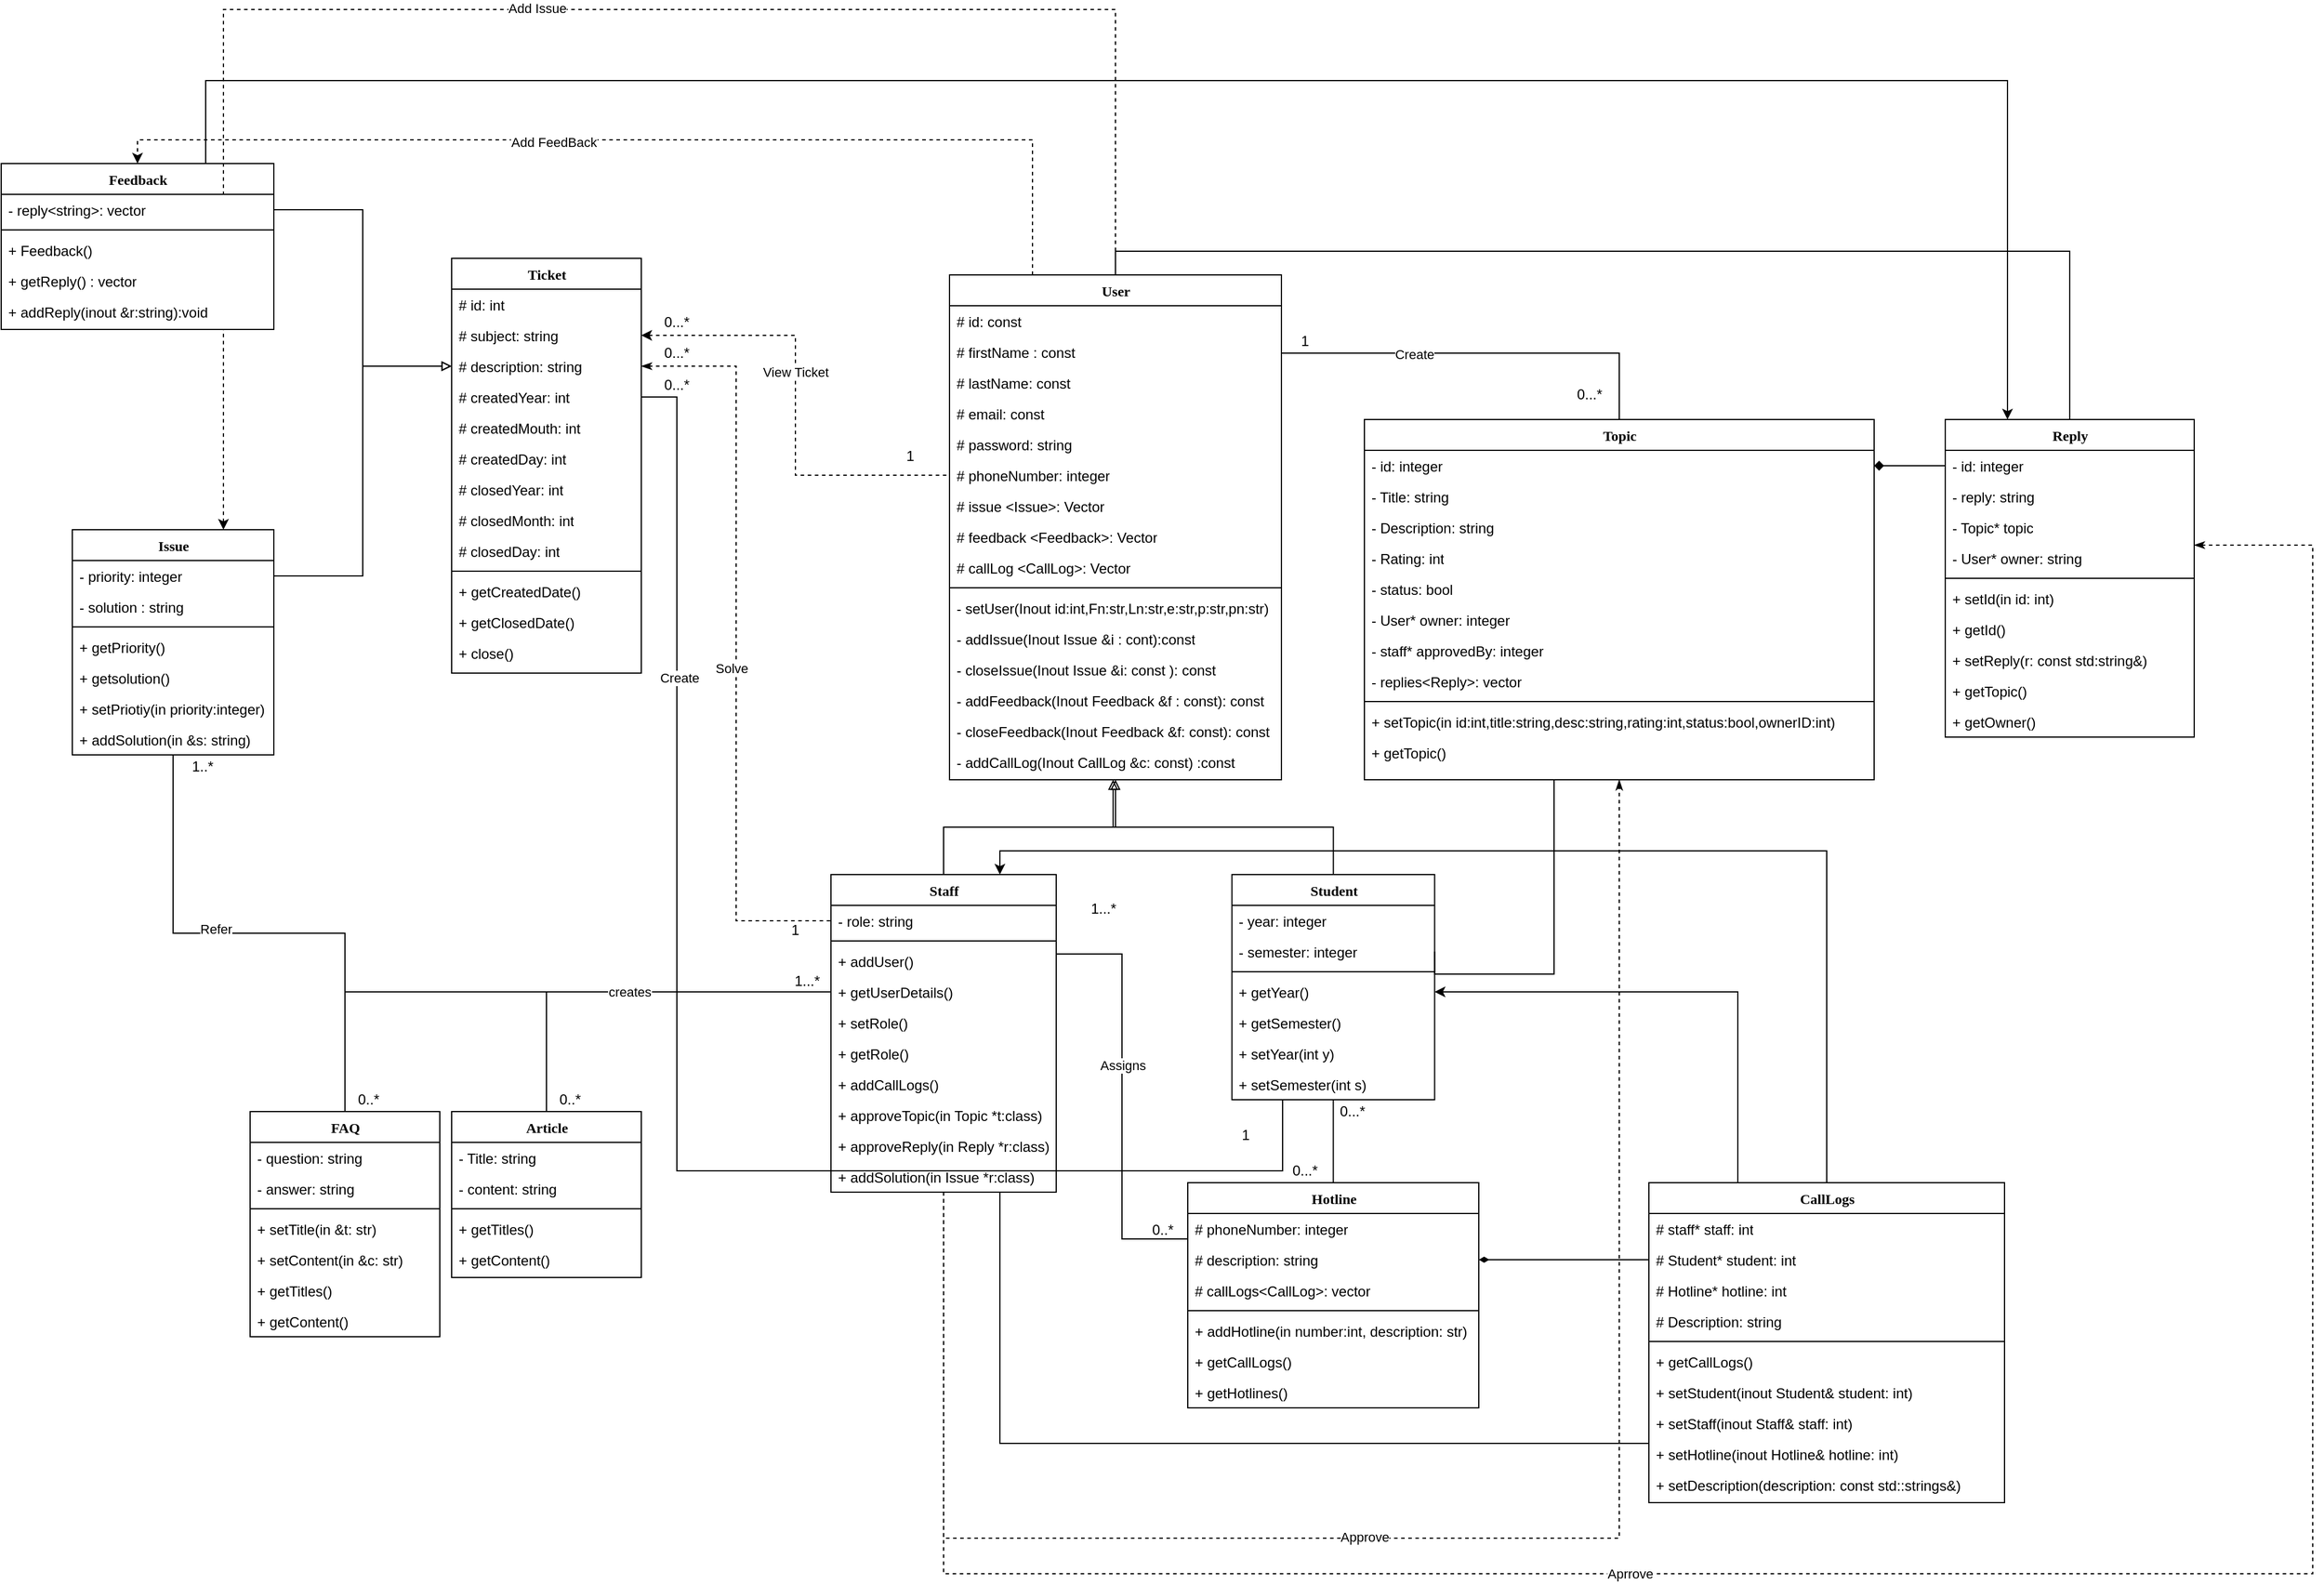 <mxfile version="13.9.9" type="device"><diagram name="Page-1" id="6133507b-19e7-1e82-6fc7-422aa6c4b21f"><mxGraphModel dx="-119" dy="3117" grid="1" gridSize="10" guides="1" tooltips="1" connect="1" arrows="1" fold="1" page="1" pageScale="1" pageWidth="1100" pageHeight="850" background="#ffffff" math="0" shadow="0"><root><mxCell id="0"/><mxCell id="1" parent="0"/><mxCell id="uD2Qz-DI841jRmQrWf2C-61" style="edgeStyle=orthogonalEdgeStyle;rounded=0;orthogonalLoop=1;jettySize=auto;html=1;entryX=0.5;entryY=1;entryDx=0;entryDy=0;endArrow=block;endFill=0;" parent="1" edge="1" source="uD2Qz-DI841jRmQrWf2C-1"><mxGeometry relative="1" as="geometry"><mxPoint x="2158" y="-1800" as="targetPoint"/><Array as="points"><mxPoint x="2344" y="-1760"/><mxPoint x="2158" y="-1760"/></Array><mxPoint x="2342.5" y="-1701" as="sourcePoint"/></mxGeometry></mxCell><mxCell id="uD2Qz-DI841jRmQrWf2C-149" style="rounded=0;orthogonalLoop=1;jettySize=auto;html=1;exitX=0.5;exitY=1;exitDx=0;exitDy=0;endArrow=none;endFill=0;entryX=0.5;entryY=0;entryDx=0;entryDy=0;" parent="1" source="uD2Qz-DI841jRmQrWf2C-1" target="uD2Qz-DI841jRmQrWf2C-117" edge="1"><mxGeometry relative="1" as="geometry"><mxPoint x="2360" y="-1490" as="targetPoint"/></mxGeometry></mxCell><mxCell id="uD2Qz-DI841jRmQrWf2C-1" value="Student" style="swimlane;html=1;fontStyle=1;align=center;verticalAlign=top;childLayout=stackLayout;horizontal=1;startSize=26;horizontalStack=0;resizeParent=1;resizeLast=0;collapsible=1;marginBottom=0;swimlaneFillColor=#ffffff;rounded=0;shadow=0;comic=0;labelBackgroundColor=none;strokeWidth=1;fillColor=none;fontFamily=Verdana;fontSize=12" parent="1" vertex="1"><mxGeometry x="2258.25" y="-1720" width="171" height="190" as="geometry"><mxRectangle x="1769" y="-1941" width="100" height="26" as="alternateBounds"/></mxGeometry></mxCell><mxCell id="uD2Qz-DI841jRmQrWf2C-2" value="- year: integer" style="text;html=1;strokeColor=none;fillColor=none;align=left;verticalAlign=top;spacingLeft=4;spacingRight=4;whiteSpace=wrap;overflow=hidden;rotatable=0;points=[[0,0.5],[1,0.5]];portConstraint=eastwest;" parent="uD2Qz-DI841jRmQrWf2C-1" vertex="1"><mxGeometry y="26" width="171" height="26" as="geometry"/></mxCell><mxCell id="uD2Qz-DI841jRmQrWf2C-3" value="- semester: integer" style="text;html=1;strokeColor=none;fillColor=none;align=left;verticalAlign=top;spacingLeft=4;spacingRight=4;whiteSpace=wrap;overflow=hidden;rotatable=0;points=[[0,0.5],[1,0.5]];portConstraint=eastwest;" parent="uD2Qz-DI841jRmQrWf2C-1" vertex="1"><mxGeometry y="52" width="171" height="26" as="geometry"/></mxCell><mxCell id="uD2Qz-DI841jRmQrWf2C-4" value="" style="line;html=1;strokeWidth=1;fillColor=none;align=left;verticalAlign=middle;spacingTop=-1;spacingLeft=3;spacingRight=3;rotatable=0;labelPosition=right;points=[];portConstraint=eastwest;" parent="uD2Qz-DI841jRmQrWf2C-1" vertex="1"><mxGeometry y="78" width="171" height="8" as="geometry"/></mxCell><mxCell id="uD2Qz-DI841jRmQrWf2C-70" value="+ getYear()" style="text;html=1;strokeColor=none;fillColor=none;align=left;verticalAlign=top;spacingLeft=4;spacingRight=4;whiteSpace=wrap;overflow=hidden;rotatable=0;points=[[0,0.5],[1,0.5]];portConstraint=eastwest;" parent="uD2Qz-DI841jRmQrWf2C-1" vertex="1"><mxGeometry y="86" width="171" height="26" as="geometry"/></mxCell><mxCell id="fwpFSu5k25o9d_HIzs70-4" value="+ getSemester()" style="text;html=1;strokeColor=none;fillColor=none;align=left;verticalAlign=top;spacingLeft=4;spacingRight=4;whiteSpace=wrap;overflow=hidden;rotatable=0;points=[[0,0.5],[1,0.5]];portConstraint=eastwest;" vertex="1" parent="uD2Qz-DI841jRmQrWf2C-1"><mxGeometry y="112" width="171" height="26" as="geometry"/></mxCell><mxCell id="fwpFSu5k25o9d_HIzs70-3" value="+ setYear(int y)" style="text;html=1;strokeColor=none;fillColor=none;align=left;verticalAlign=top;spacingLeft=4;spacingRight=4;whiteSpace=wrap;overflow=hidden;rotatable=0;points=[[0,0.5],[1,0.5]];portConstraint=eastwest;" vertex="1" parent="uD2Qz-DI841jRmQrWf2C-1"><mxGeometry y="138" width="171" height="26" as="geometry"/></mxCell><mxCell id="uD2Qz-DI841jRmQrWf2C-5" value="+ setSemester(int s)" style="text;html=1;strokeColor=none;fillColor=none;align=left;verticalAlign=top;spacingLeft=4;spacingRight=4;whiteSpace=wrap;overflow=hidden;rotatable=0;points=[[0,0.5],[1,0.5]];portConstraint=eastwest;" parent="uD2Qz-DI841jRmQrWf2C-1" vertex="1"><mxGeometry y="164" width="171" height="26" as="geometry"/></mxCell><mxCell id="uD2Qz-DI841jRmQrWf2C-62" style="edgeStyle=orthogonalEdgeStyle;rounded=0;orthogonalLoop=1;jettySize=auto;html=1;exitX=0.5;exitY=0;exitDx=0;exitDy=0;entryX=0.5;entryY=1;entryDx=0;entryDy=0;endArrow=block;endFill=0;" parent="1" source="uD2Qz-DI841jRmQrWf2C-53" target="uD2Qz-DI841jRmQrWf2C-73" edge="1"><mxGeometry relative="1" as="geometry"><mxPoint x="2159" y="-1786" as="targetPoint"/><Array as="points"><mxPoint x="2015" y="-1760"/><mxPoint x="2160" y="-1760"/></Array></mxGeometry></mxCell><mxCell id="uD2Qz-DI841jRmQrWf2C-154" style="edgeStyle=orthogonalEdgeStyle;rounded=0;orthogonalLoop=1;jettySize=auto;html=1;exitX=1;exitY=0.25;exitDx=0;exitDy=0;entryX=0;entryY=0.25;entryDx=0;entryDy=0;endArrow=none;endFill=0;" parent="1" source="uD2Qz-DI841jRmQrWf2C-53" target="uD2Qz-DI841jRmQrWf2C-117" edge="1"><mxGeometry relative="1" as="geometry"/></mxCell><mxCell id="uD2Qz-DI841jRmQrWf2C-157" value="Assigns" style="edgeLabel;html=1;align=center;verticalAlign=middle;resizable=0;points=[];" parent="uD2Qz-DI841jRmQrWf2C-154" vertex="1" connectable="0"><mxGeometry x="-0.148" relative="1" as="geometry"><mxPoint as="offset"/></mxGeometry></mxCell><mxCell id="LTG6t53aJ85nXShR4HOv-27" style="edgeStyle=orthogonalEdgeStyle;rounded=0;orthogonalLoop=1;jettySize=auto;html=1;exitX=0.75;exitY=1;exitDx=0;exitDy=0;entryX=0;entryY=0.5;entryDx=0;entryDy=0;endArrow=none;endFill=0;" parent="1" source="uD2Qz-DI841jRmQrWf2C-53" target="uD2Qz-DI841jRmQrWf2C-168" edge="1"><mxGeometry relative="1" as="geometry"><Array as="points"><mxPoint x="2063" y="-1240"/><mxPoint x="2610" y="-1240"/></Array></mxGeometry></mxCell><mxCell id="hPfFJoXS72aLHpicnr_9-17" style="edgeStyle=orthogonalEdgeStyle;rounded=0;orthogonalLoop=1;jettySize=auto;html=1;exitX=1;exitY=0;exitDx=0;exitDy=0;startArrow=none;startFill=0;endArrow=classic;endFill=1;" parent="1" source="uD2Qz-DI841jRmQrWf2C-53" edge="1"><mxGeometry relative="1" as="geometry"><mxPoint x="2110" y="-1720" as="targetPoint"/></mxGeometry></mxCell><mxCell id="jJWsI16hQN7wxo_IH3_u-4" style="edgeStyle=orthogonalEdgeStyle;rounded=0;orthogonalLoop=1;jettySize=auto;html=1;entryX=0.5;entryY=1;entryDx=0;entryDy=0;dashed=1;startArrow=none;startFill=0;endArrow=classicThin;endFill=1;" parent="1" source="uD2Qz-DI841jRmQrWf2C-53" target="uD2Qz-DI841jRmQrWf2C-133" edge="1"><mxGeometry relative="1" as="geometry"><Array as="points"><mxPoint x="2015" y="-1160"/><mxPoint x="2585" y="-1160"/></Array></mxGeometry></mxCell><mxCell id="jJWsI16hQN7wxo_IH3_u-5" value="Approve" style="edgeLabel;html=1;align=center;verticalAlign=middle;resizable=0;points=[];" parent="jJWsI16hQN7wxo_IH3_u-4" vertex="1" connectable="0"><mxGeometry x="-0.139" y="1" relative="1" as="geometry"><mxPoint as="offset"/></mxGeometry></mxCell><mxCell id="uD2Qz-DI841jRmQrWf2C-53" value="Staff" style="swimlane;html=1;fontStyle=1;align=center;verticalAlign=top;childLayout=stackLayout;horizontal=1;startSize=26;horizontalStack=0;resizeParent=1;resizeLast=0;collapsible=1;marginBottom=0;swimlaneFillColor=#ffffff;rounded=0;shadow=0;comic=0;labelBackgroundColor=none;strokeWidth=1;fillColor=none;fontFamily=Verdana;fontSize=12" parent="1" vertex="1"><mxGeometry x="1920" y="-1720" width="190" height="268" as="geometry"><mxRectangle x="1430" y="-1941" width="100" height="26" as="alternateBounds"/></mxGeometry></mxCell><mxCell id="uD2Qz-DI841jRmQrWf2C-54" value="- role: string" style="text;html=1;strokeColor=none;fillColor=none;align=left;verticalAlign=top;spacingLeft=4;spacingRight=4;whiteSpace=wrap;overflow=hidden;rotatable=0;points=[[0,0.5],[1,0.5]];portConstraint=eastwest;" parent="uD2Qz-DI841jRmQrWf2C-53" vertex="1"><mxGeometry y="26" width="190" height="26" as="geometry"/></mxCell><mxCell id="uD2Qz-DI841jRmQrWf2C-56" value="" style="line;html=1;strokeWidth=1;fillColor=none;align=left;verticalAlign=middle;spacingTop=-1;spacingLeft=3;spacingRight=3;rotatable=0;labelPosition=right;points=[];portConstraint=eastwest;" parent="uD2Qz-DI841jRmQrWf2C-53" vertex="1"><mxGeometry y="52" width="190" height="8" as="geometry"/></mxCell><mxCell id="fwpFSu5k25o9d_HIzs70-21" value="+ addUser()" style="text;html=1;strokeColor=none;fillColor=none;align=left;verticalAlign=top;spacingLeft=4;spacingRight=4;whiteSpace=wrap;overflow=hidden;rotatable=0;points=[[0,0.5],[1,0.5]];portConstraint=eastwest;" vertex="1" parent="uD2Qz-DI841jRmQrWf2C-53"><mxGeometry y="60" width="190" height="26" as="geometry"/></mxCell><mxCell id="X2WeLWAJaxURfAypOdhX-16" value="+ getUserDetails()" style="text;html=1;strokeColor=none;fillColor=none;align=left;verticalAlign=top;spacingLeft=4;spacingRight=4;whiteSpace=wrap;overflow=hidden;rotatable=0;points=[[0,0.5],[1,0.5]];portConstraint=eastwest;" parent="uD2Qz-DI841jRmQrWf2C-53" vertex="1"><mxGeometry y="86" width="190" height="26" as="geometry"/></mxCell><mxCell id="fwpFSu5k25o9d_HIzs70-22" value="+ setRole()" style="text;html=1;strokeColor=none;fillColor=none;align=left;verticalAlign=top;spacingLeft=4;spacingRight=4;whiteSpace=wrap;overflow=hidden;rotatable=0;points=[[0,0.5],[1,0.5]];portConstraint=eastwest;" vertex="1" parent="uD2Qz-DI841jRmQrWf2C-53"><mxGeometry y="112" width="190" height="26" as="geometry"/></mxCell><mxCell id="X2WeLWAJaxURfAypOdhX-17" value="+ getRole()" style="text;html=1;strokeColor=none;fillColor=none;align=left;verticalAlign=top;spacingLeft=4;spacingRight=4;whiteSpace=wrap;overflow=hidden;rotatable=0;points=[[0,0.5],[1,0.5]];portConstraint=eastwest;" parent="uD2Qz-DI841jRmQrWf2C-53" vertex="1"><mxGeometry y="138" width="190" height="26" as="geometry"/></mxCell><mxCell id="uD2Qz-DI841jRmQrWf2C-57" value="+ addCallLogs()" style="text;html=1;strokeColor=none;fillColor=none;align=left;verticalAlign=top;spacingLeft=4;spacingRight=4;whiteSpace=wrap;overflow=hidden;rotatable=0;points=[[0,0.5],[1,0.5]];portConstraint=eastwest;" parent="uD2Qz-DI841jRmQrWf2C-53" vertex="1"><mxGeometry y="164" width="190" height="26" as="geometry"/></mxCell><mxCell id="uD2Qz-DI841jRmQrWf2C-167" value="+ approveTopic(in Topic *t:class)" style="text;html=1;strokeColor=none;fillColor=none;align=left;verticalAlign=top;spacingLeft=4;spacingRight=4;whiteSpace=wrap;overflow=hidden;rotatable=0;points=[[0,0.5],[1,0.5]];portConstraint=eastwest;" parent="uD2Qz-DI841jRmQrWf2C-53" vertex="1"><mxGeometry y="190" width="190" height="26" as="geometry"/></mxCell><mxCell id="uD2Qz-DI841jRmQrWf2C-196" value="+ approveReply(in Reply *r:class)" style="text;html=1;strokeColor=none;fillColor=none;align=left;verticalAlign=top;spacingLeft=4;spacingRight=4;whiteSpace=wrap;overflow=hidden;rotatable=0;points=[[0,0.5],[1,0.5]];portConstraint=eastwest;" parent="uD2Qz-DI841jRmQrWf2C-53" vertex="1"><mxGeometry y="216" width="190" height="26" as="geometry"/></mxCell><mxCell id="LTG6t53aJ85nXShR4HOv-24" value="+ addSolution(in Issue *r:class)" style="text;html=1;strokeColor=none;fillColor=none;align=left;verticalAlign=top;spacingLeft=4;spacingRight=4;whiteSpace=wrap;overflow=hidden;rotatable=0;points=[[0,0.5],[1,0.5]];portConstraint=eastwest;" parent="uD2Qz-DI841jRmQrWf2C-53" vertex="1"><mxGeometry y="242" width="190" height="26" as="geometry"/></mxCell><mxCell id="hPfFJoXS72aLHpicnr_9-10" style="edgeStyle=orthogonalEdgeStyle;rounded=0;orthogonalLoop=1;jettySize=auto;html=1;exitX=0.25;exitY=0;exitDx=0;exitDy=0;entryX=0.5;entryY=0;entryDx=0;entryDy=0;dashed=1;startArrow=none;startFill=0;endArrow=classic;endFill=1;" parent="1" source="uD2Qz-DI841jRmQrWf2C-73" target="uD2Qz-DI841jRmQrWf2C-145" edge="1"><mxGeometry relative="1" as="geometry"/></mxCell><mxCell id="hPfFJoXS72aLHpicnr_9-11" value="Add FeedBack" style="edgeLabel;html=1;align=center;verticalAlign=middle;resizable=0;points=[];" parent="hPfFJoXS72aLHpicnr_9-10" vertex="1" connectable="0"><mxGeometry x="0.165" y="2" relative="1" as="geometry"><mxPoint as="offset"/></mxGeometry></mxCell><mxCell id="uD2Qz-DI841jRmQrWf2C-73" value="User" style="swimlane;html=1;fontStyle=1;align=center;verticalAlign=top;childLayout=stackLayout;horizontal=1;startSize=26;horizontalStack=0;resizeParent=1;resizeLast=0;collapsible=1;marginBottom=0;swimlaneFillColor=#ffffff;rounded=0;shadow=0;comic=0;labelBackgroundColor=none;strokeWidth=1;fillColor=none;fontFamily=Verdana;fontSize=12" parent="1" vertex="1"><mxGeometry x="2020" y="-2226" width="280" height="426" as="geometry"><mxRectangle x="1581" y="-2465" width="100" height="26" as="alternateBounds"/></mxGeometry></mxCell><mxCell id="uD2Qz-DI841jRmQrWf2C-74" value="# id: const" style="text;html=1;strokeColor=none;fillColor=none;align=left;verticalAlign=top;spacingLeft=4;spacingRight=4;whiteSpace=wrap;overflow=hidden;rotatable=0;points=[[0,0.5],[1,0.5]];portConstraint=eastwest;" parent="uD2Qz-DI841jRmQrWf2C-73" vertex="1"><mxGeometry y="26" width="280" height="26" as="geometry"/></mxCell><mxCell id="uD2Qz-DI841jRmQrWf2C-75" value="#&amp;nbsp;firstName : const" style="text;html=1;strokeColor=none;fillColor=none;align=left;verticalAlign=top;spacingLeft=4;spacingRight=4;whiteSpace=wrap;overflow=hidden;rotatable=0;points=[[0,0.5],[1,0.5]];portConstraint=eastwest;" parent="uD2Qz-DI841jRmQrWf2C-73" vertex="1"><mxGeometry y="52" width="280" height="26" as="geometry"/></mxCell><mxCell id="uD2Qz-DI841jRmQrWf2C-78" value="#&amp;nbsp;lastName: const" style="text;html=1;strokeColor=none;fillColor=none;align=left;verticalAlign=top;spacingLeft=4;spacingRight=4;whiteSpace=wrap;overflow=hidden;rotatable=0;points=[[0,0.5],[1,0.5]];portConstraint=eastwest;" parent="uD2Qz-DI841jRmQrWf2C-73" vertex="1"><mxGeometry y="78" width="280" height="26" as="geometry"/></mxCell><mxCell id="uD2Qz-DI841jRmQrWf2C-79" value="#&amp;nbsp;email: const" style="text;html=1;strokeColor=none;fillColor=none;align=left;verticalAlign=top;spacingLeft=4;spacingRight=4;whiteSpace=wrap;overflow=hidden;rotatable=0;points=[[0,0.5],[1,0.5]];portConstraint=eastwest;" parent="uD2Qz-DI841jRmQrWf2C-73" vertex="1"><mxGeometry y="104" width="280" height="26" as="geometry"/></mxCell><mxCell id="uD2Qz-DI841jRmQrWf2C-80" value="#&amp;nbsp;password: string" style="text;html=1;strokeColor=none;fillColor=none;align=left;verticalAlign=top;spacingLeft=4;spacingRight=4;whiteSpace=wrap;overflow=hidden;rotatable=0;points=[[0,0.5],[1,0.5]];portConstraint=eastwest;" parent="uD2Qz-DI841jRmQrWf2C-73" vertex="1"><mxGeometry y="130" width="280" height="26" as="geometry"/></mxCell><mxCell id="uD2Qz-DI841jRmQrWf2C-81" value="#&amp;nbsp;phoneNumber: integer" style="text;html=1;strokeColor=none;fillColor=none;align=left;verticalAlign=top;spacingLeft=4;spacingRight=4;whiteSpace=wrap;overflow=hidden;rotatable=0;points=[[0,0.5],[1,0.5]];portConstraint=eastwest;" parent="uD2Qz-DI841jRmQrWf2C-73" vertex="1"><mxGeometry y="156" width="280" height="26" as="geometry"/></mxCell><mxCell id="uD2Qz-DI841jRmQrWf2C-82" value="#&amp;nbsp;issue &amp;lt;Issue&amp;gt;: Vector" style="text;html=1;strokeColor=none;fillColor=none;align=left;verticalAlign=top;spacingLeft=4;spacingRight=4;whiteSpace=wrap;overflow=hidden;rotatable=0;points=[[0,0.5],[1,0.5]];portConstraint=eastwest;" parent="uD2Qz-DI841jRmQrWf2C-73" vertex="1"><mxGeometry y="182" width="280" height="26" as="geometry"/></mxCell><mxCell id="uD2Qz-DI841jRmQrWf2C-83" value="#&amp;nbsp;feedback &amp;lt;Feedback&amp;gt;: Vector" style="text;html=1;strokeColor=none;fillColor=none;align=left;verticalAlign=top;spacingLeft=4;spacingRight=4;whiteSpace=wrap;overflow=hidden;rotatable=0;points=[[0,0.5],[1,0.5]];portConstraint=eastwest;" parent="uD2Qz-DI841jRmQrWf2C-73" vertex="1"><mxGeometry y="208" width="280" height="26" as="geometry"/></mxCell><mxCell id="uD2Qz-DI841jRmQrWf2C-84" value="#&amp;nbsp;callLog &amp;lt;CallLog&amp;gt;: Vector" style="text;html=1;strokeColor=none;fillColor=none;align=left;verticalAlign=top;spacingLeft=4;spacingRight=4;whiteSpace=wrap;overflow=hidden;rotatable=0;points=[[0,0.5],[1,0.5]];portConstraint=eastwest;" parent="uD2Qz-DI841jRmQrWf2C-73" vertex="1"><mxGeometry y="234" width="280" height="26" as="geometry"/></mxCell><mxCell id="uD2Qz-DI841jRmQrWf2C-76" value="" style="line;html=1;strokeWidth=1;fillColor=none;align=left;verticalAlign=middle;spacingTop=-1;spacingLeft=3;spacingRight=3;rotatable=0;labelPosition=right;points=[];portConstraint=eastwest;" parent="uD2Qz-DI841jRmQrWf2C-73" vertex="1"><mxGeometry y="260" width="280" height="8" as="geometry"/></mxCell><mxCell id="X2WeLWAJaxURfAypOdhX-36" value="- setUser(Inout id:int,Fn:str,Ln:str,e:str,p:str,pn:str)&amp;nbsp;" style="text;html=1;strokeColor=none;fillColor=none;align=left;verticalAlign=top;spacingLeft=4;spacingRight=4;whiteSpace=wrap;overflow=hidden;rotatable=0;points=[[0,0.5],[1,0.5]];portConstraint=eastwest;" parent="uD2Qz-DI841jRmQrWf2C-73" vertex="1"><mxGeometry y="268" width="280" height="26" as="geometry"/></mxCell><mxCell id="X2WeLWAJaxURfAypOdhX-15" value="- addIssue(Inout Issue &amp;amp;i : cont):const" style="text;html=1;strokeColor=none;fillColor=none;align=left;verticalAlign=top;spacingLeft=4;spacingRight=4;whiteSpace=wrap;overflow=hidden;rotatable=0;points=[[0,0.5],[1,0.5]];portConstraint=eastwest;" parent="uD2Qz-DI841jRmQrWf2C-73" vertex="1"><mxGeometry y="294" width="280" height="26" as="geometry"/></mxCell><mxCell id="uD2Qz-DI841jRmQrWf2C-86" value="- closeIssue(Inout Issue &amp;amp;i: const ): const&amp;nbsp;" style="text;html=1;strokeColor=none;fillColor=none;align=left;verticalAlign=top;spacingLeft=4;spacingRight=4;whiteSpace=wrap;overflow=hidden;rotatable=0;points=[[0,0.5],[1,0.5]];portConstraint=eastwest;" parent="uD2Qz-DI841jRmQrWf2C-73" vertex="1"><mxGeometry y="320" width="280" height="26" as="geometry"/></mxCell><mxCell id="uD2Qz-DI841jRmQrWf2C-77" value="- addFeedback(Inout Feedback &amp;amp;f : const): const&amp;nbsp;&amp;nbsp;" style="text;html=1;strokeColor=none;fillColor=none;align=left;verticalAlign=top;spacingLeft=4;spacingRight=4;whiteSpace=wrap;overflow=hidden;rotatable=0;points=[[0,0.5],[1,0.5]];portConstraint=eastwest;" parent="uD2Qz-DI841jRmQrWf2C-73" vertex="1"><mxGeometry y="346" width="280" height="26" as="geometry"/></mxCell><mxCell id="uD2Qz-DI841jRmQrWf2C-87" value="- closeFeedback(Inout Feedback &amp;amp;f: const): const&amp;nbsp;" style="text;html=1;strokeColor=none;fillColor=none;align=left;verticalAlign=top;spacingLeft=4;spacingRight=4;whiteSpace=wrap;overflow=hidden;rotatable=0;points=[[0,0.5],[1,0.5]];portConstraint=eastwest;" parent="uD2Qz-DI841jRmQrWf2C-73" vertex="1"><mxGeometry y="372" width="280" height="26" as="geometry"/></mxCell><mxCell id="uD2Qz-DI841jRmQrWf2C-164" value="- addCallLog(Inout CallLog &amp;amp;c: const) :const" style="text;html=1;strokeColor=none;fillColor=none;align=left;verticalAlign=top;spacingLeft=4;spacingRight=4;whiteSpace=wrap;overflow=hidden;rotatable=0;points=[[0,0.5],[1,0.5]];portConstraint=eastwest;" parent="uD2Qz-DI841jRmQrWf2C-73" vertex="1"><mxGeometry y="398" width="280" height="26" as="geometry"/></mxCell><mxCell id="uD2Qz-DI841jRmQrWf2C-98" value="" style="group;container=1;" parent="1" vertex="1" connectable="0"><mxGeometry x="1613" y="-2083" width="394" height="314" as="geometry"><mxRectangle x="1123" y="-2323" width="50" height="40" as="alternateBounds"/></mxGeometry></mxCell><mxCell id="uD2Qz-DI841jRmQrWf2C-96" value="1" style="text;html=1;strokeColor=none;fillColor=none;align=center;verticalAlign=middle;whiteSpace=wrap;rounded=0;" parent="uD2Qz-DI841jRmQrWf2C-98" vertex="1"><mxGeometry x="354" width="40" height="20" as="geometry"/></mxCell><mxCell id="uD2Qz-DI841jRmQrWf2C-108" style="edgeStyle=orthogonalEdgeStyle;rounded=0;orthogonalLoop=1;jettySize=auto;html=1;exitX=1;exitY=0.5;exitDx=0;exitDy=0;entryX=0;entryY=0.5;entryDx=0;entryDy=0;endArrow=none;endFill=0;startArrow=classicThin;startFill=1;dashed=1;" parent="1" source="uD2Qz-DI841jRmQrWf2C-99" target="uD2Qz-DI841jRmQrWf2C-54" edge="1"><mxGeometry relative="1" as="geometry"/></mxCell><mxCell id="X2WeLWAJaxURfAypOdhX-28" value="Solve" style="edgeLabel;html=1;align=center;verticalAlign=middle;resizable=0;points=[];" parent="uD2Qz-DI841jRmQrWf2C-108" vertex="1" connectable="0"><mxGeometry x="0.065" y="-4" relative="1" as="geometry"><mxPoint as="offset"/></mxGeometry></mxCell><mxCell id="uD2Qz-DI841jRmQrWf2C-109" style="edgeStyle=orthogonalEdgeStyle;rounded=0;orthogonalLoop=1;jettySize=auto;html=1;exitX=1;exitY=0.5;exitDx=0;exitDy=0;endArrow=none;endFill=0;entryX=0.25;entryY=1;entryDx=0;entryDy=0;" parent="1" source="uD2Qz-DI841jRmQrWf2C-100" target="uD2Qz-DI841jRmQrWf2C-1" edge="1"><mxGeometry relative="1" as="geometry"><Array as="points"><mxPoint x="1790" y="-2123"/><mxPoint x="1790" y="-1470"/><mxPoint x="2301" y="-1470"/></Array><mxPoint x="2280" y="-1510" as="targetPoint"/></mxGeometry></mxCell><mxCell id="X2WeLWAJaxURfAypOdhX-32" value="Create" style="edgeLabel;html=1;align=center;verticalAlign=middle;resizable=0;points=[];" parent="uD2Qz-DI841jRmQrWf2C-109" vertex="1" connectable="0"><mxGeometry x="-0.575" y="2" relative="1" as="geometry"><mxPoint as="offset"/></mxGeometry></mxCell><mxCell id="uD2Qz-DI841jRmQrWf2C-110" value="0...*" style="text;html=1;strokeColor=none;fillColor=none;align=center;verticalAlign=middle;whiteSpace=wrap;rounded=0;" parent="1" vertex="1"><mxGeometry x="1770" y="-2170" width="40" height="20" as="geometry"/></mxCell><mxCell id="uD2Qz-DI841jRmQrWf2C-111" value="1" style="text;html=1;strokeColor=none;fillColor=none;align=center;verticalAlign=middle;whiteSpace=wrap;rounded=0;" parent="1" vertex="1"><mxGeometry x="1870" y="-1683" width="40" height="20" as="geometry"/></mxCell><mxCell id="uD2Qz-DI841jRmQrWf2C-113" value="1" style="text;html=1;strokeColor=none;fillColor=none;align=center;verticalAlign=middle;whiteSpace=wrap;rounded=0;" parent="1" vertex="1"><mxGeometry x="2250" y="-1510" width="40" height="20" as="geometry"/></mxCell><mxCell id="uD2Qz-DI841jRmQrWf2C-117" value="Hotline" style="swimlane;html=1;fontStyle=1;align=center;verticalAlign=top;childLayout=stackLayout;horizontal=1;startSize=26;horizontalStack=0;resizeParent=1;resizeLast=0;collapsible=1;marginBottom=0;swimlaneFillColor=#ffffff;rounded=0;shadow=0;comic=0;labelBackgroundColor=none;strokeWidth=1;fillColor=none;fontFamily=Verdana;fontSize=12" parent="1" vertex="1"><mxGeometry x="2221" y="-1460" width="245.5" height="190" as="geometry"><mxRectangle x="1430" y="-1941" width="100" height="26" as="alternateBounds"/></mxGeometry></mxCell><mxCell id="uD2Qz-DI841jRmQrWf2C-118" value="# phoneNumber: integer" style="text;html=1;strokeColor=none;fillColor=none;align=left;verticalAlign=top;spacingLeft=4;spacingRight=4;whiteSpace=wrap;overflow=hidden;rotatable=0;points=[[0,0.5],[1,0.5]];portConstraint=eastwest;" parent="uD2Qz-DI841jRmQrWf2C-117" vertex="1"><mxGeometry y="26" width="245.5" height="26" as="geometry"/></mxCell><mxCell id="uD2Qz-DI841jRmQrWf2C-161" value="# description: string" style="text;html=1;strokeColor=none;fillColor=none;align=left;verticalAlign=top;spacingLeft=4;spacingRight=4;whiteSpace=wrap;overflow=hidden;rotatable=0;points=[[0,0.5],[1,0.5]];portConstraint=eastwest;" parent="uD2Qz-DI841jRmQrWf2C-117" vertex="1"><mxGeometry y="52" width="245.5" height="26" as="geometry"/></mxCell><mxCell id="X2WeLWAJaxURfAypOdhX-1" value="# callLogs&amp;lt;CallLog&amp;gt;: vector" style="text;html=1;strokeColor=none;fillColor=none;align=left;verticalAlign=top;spacingLeft=4;spacingRight=4;whiteSpace=wrap;overflow=hidden;rotatable=0;points=[[0,0.5],[1,0.5]];portConstraint=eastwest;" parent="uD2Qz-DI841jRmQrWf2C-117" vertex="1"><mxGeometry y="78" width="245.5" height="26" as="geometry"/></mxCell><mxCell id="uD2Qz-DI841jRmQrWf2C-119" value="" style="line;html=1;strokeWidth=1;fillColor=none;align=left;verticalAlign=middle;spacingTop=-1;spacingLeft=3;spacingRight=3;rotatable=0;labelPosition=right;points=[];portConstraint=eastwest;" parent="uD2Qz-DI841jRmQrWf2C-117" vertex="1"><mxGeometry y="104" width="245.5" height="8" as="geometry"/></mxCell><mxCell id="uD2Qz-DI841jRmQrWf2C-120" value="+ addHotline(in number:int, description: str)" style="text;html=1;strokeColor=none;fillColor=none;align=left;verticalAlign=top;spacingLeft=4;spacingRight=4;whiteSpace=wrap;overflow=hidden;rotatable=0;points=[[0,0.5],[1,0.5]];portConstraint=eastwest;" parent="uD2Qz-DI841jRmQrWf2C-117" vertex="1"><mxGeometry y="112" width="245.5" height="26" as="geometry"/></mxCell><mxCell id="uD2Qz-DI841jRmQrWf2C-163" value="+ getCallLogs()" style="text;html=1;strokeColor=none;fillColor=none;align=left;verticalAlign=top;spacingLeft=4;spacingRight=4;whiteSpace=wrap;overflow=hidden;rotatable=0;points=[[0,0.5],[1,0.5]];portConstraint=eastwest;" parent="uD2Qz-DI841jRmQrWf2C-117" vertex="1"><mxGeometry y="138" width="245.5" height="26" as="geometry"/></mxCell><mxCell id="X2WeLWAJaxURfAypOdhX-3" value="+ getHotlines()" style="text;html=1;strokeColor=none;fillColor=none;align=left;verticalAlign=top;spacingLeft=4;spacingRight=4;whiteSpace=wrap;overflow=hidden;rotatable=0;points=[[0,0.5],[1,0.5]];portConstraint=eastwest;" parent="uD2Qz-DI841jRmQrWf2C-117" vertex="1"><mxGeometry y="164" width="245.5" height="26" as="geometry"/></mxCell><mxCell id="hPfFJoXS72aLHpicnr_9-8" style="edgeStyle=orthogonalEdgeStyle;rounded=0;orthogonalLoop=1;jettySize=auto;html=1;exitX=0.25;exitY=0;exitDx=0;exitDy=0;entryX=1;entryY=0.5;entryDx=0;entryDy=0;" parent="1" source="uD2Qz-DI841jRmQrWf2C-121" target="uD2Qz-DI841jRmQrWf2C-70" edge="1"><mxGeometry relative="1" as="geometry"/></mxCell><mxCell id="hPfFJoXS72aLHpicnr_9-9" style="edgeStyle=orthogonalEdgeStyle;rounded=0;orthogonalLoop=1;jettySize=auto;html=1;exitX=0.5;exitY=0;exitDx=0;exitDy=0;entryX=0.75;entryY=0;entryDx=0;entryDy=0;" parent="1" source="uD2Qz-DI841jRmQrWf2C-121" target="uD2Qz-DI841jRmQrWf2C-53" edge="1"><mxGeometry relative="1" as="geometry"><Array as="points"><mxPoint x="2760" y="-1740"/><mxPoint x="2063" y="-1740"/></Array></mxGeometry></mxCell><mxCell id="uD2Qz-DI841jRmQrWf2C-121" value="CallLogs" style="swimlane;html=1;fontStyle=1;align=center;verticalAlign=top;childLayout=stackLayout;horizontal=1;startSize=26;horizontalStack=0;resizeParent=1;resizeLast=0;collapsible=1;marginBottom=0;swimlaneFillColor=#ffffff;rounded=0;shadow=0;comic=0;labelBackgroundColor=none;strokeWidth=1;fillColor=none;fontFamily=Verdana;fontSize=12" parent="1" vertex="1"><mxGeometry x="2610" y="-1460" width="300" height="270" as="geometry"><mxRectangle x="1430" y="-1941" width="100" height="26" as="alternateBounds"/></mxGeometry></mxCell><mxCell id="uD2Qz-DI841jRmQrWf2C-122" value="# staff* staff: int" style="text;html=1;strokeColor=none;fillColor=none;align=left;verticalAlign=top;spacingLeft=4;spacingRight=4;whiteSpace=wrap;overflow=hidden;rotatable=0;points=[[0,0.5],[1,0.5]];portConstraint=eastwest;" parent="uD2Qz-DI841jRmQrWf2C-121" vertex="1"><mxGeometry y="26" width="300" height="26" as="geometry"/></mxCell><mxCell id="uD2Qz-DI841jRmQrWf2C-166" value="# Student* student: int" style="text;html=1;strokeColor=none;fillColor=none;align=left;verticalAlign=top;spacingLeft=4;spacingRight=4;whiteSpace=wrap;overflow=hidden;rotatable=0;points=[[0,0.5],[1,0.5]];portConstraint=eastwest;" parent="uD2Qz-DI841jRmQrWf2C-121" vertex="1"><mxGeometry y="52" width="300" height="26" as="geometry"/></mxCell><mxCell id="X2WeLWAJaxURfAypOdhX-6" value="# Hotline* hotline: int" style="text;html=1;strokeColor=none;fillColor=none;align=left;verticalAlign=top;spacingLeft=4;spacingRight=4;whiteSpace=wrap;overflow=hidden;rotatable=0;points=[[0,0.5],[1,0.5]];portConstraint=eastwest;" parent="uD2Qz-DI841jRmQrWf2C-121" vertex="1"><mxGeometry y="78" width="300" height="26" as="geometry"/></mxCell><mxCell id="uD2Qz-DI841jRmQrWf2C-168" value="# Description: string" style="text;html=1;strokeColor=none;fillColor=none;align=left;verticalAlign=top;spacingLeft=4;spacingRight=4;whiteSpace=wrap;overflow=hidden;rotatable=0;points=[[0,0.5],[1,0.5]];portConstraint=eastwest;" parent="uD2Qz-DI841jRmQrWf2C-121" vertex="1"><mxGeometry y="104" width="300" height="26" as="geometry"/></mxCell><mxCell id="uD2Qz-DI841jRmQrWf2C-123" value="" style="line;html=1;strokeWidth=1;fillColor=none;align=left;verticalAlign=middle;spacingTop=-1;spacingLeft=3;spacingRight=3;rotatable=0;labelPosition=right;points=[];portConstraint=eastwest;" parent="uD2Qz-DI841jRmQrWf2C-121" vertex="1"><mxGeometry y="130" width="300" height="8" as="geometry"/></mxCell><mxCell id="uD2Qz-DI841jRmQrWf2C-124" value="+ getCallLogs()" style="text;html=1;strokeColor=none;fillColor=none;align=left;verticalAlign=top;spacingLeft=4;spacingRight=4;whiteSpace=wrap;overflow=hidden;rotatable=0;points=[[0,0.5],[1,0.5]];portConstraint=eastwest;" parent="uD2Qz-DI841jRmQrWf2C-121" vertex="1"><mxGeometry y="138" width="300" height="26" as="geometry"/></mxCell><mxCell id="X2WeLWAJaxURfAypOdhX-7" value="+ setStudent(inout Student&amp;amp; student: int)" style="text;html=1;strokeColor=none;fillColor=none;align=left;verticalAlign=top;spacingLeft=4;spacingRight=4;whiteSpace=wrap;overflow=hidden;rotatable=0;points=[[0,0.5],[1,0.5]];portConstraint=eastwest;" parent="uD2Qz-DI841jRmQrWf2C-121" vertex="1"><mxGeometry y="164" width="300" height="26" as="geometry"/></mxCell><mxCell id="X2WeLWAJaxURfAypOdhX-9" value="+ setStaff(inout Staff&amp;amp; staff: int)" style="text;html=1;strokeColor=none;fillColor=none;align=left;verticalAlign=top;spacingLeft=4;spacingRight=4;whiteSpace=wrap;overflow=hidden;rotatable=0;points=[[0,0.5],[1,0.5]];portConstraint=eastwest;" parent="uD2Qz-DI841jRmQrWf2C-121" vertex="1"><mxGeometry y="190" width="300" height="26" as="geometry"/></mxCell><mxCell id="X2WeLWAJaxURfAypOdhX-24" value="+ setHotline(inout Hotline&amp;amp; hotline: int)" style="text;html=1;strokeColor=none;fillColor=none;align=left;verticalAlign=top;spacingLeft=4;spacingRight=4;whiteSpace=wrap;overflow=hidden;rotatable=0;points=[[0,0.5],[1,0.5]];portConstraint=eastwest;" parent="uD2Qz-DI841jRmQrWf2C-121" vertex="1"><mxGeometry y="216" width="300" height="26" as="geometry"/></mxCell><mxCell id="X2WeLWAJaxURfAypOdhX-25" value="+ setDescription(description: const std::strings&amp;amp;)" style="text;html=1;strokeColor=none;fillColor=none;align=left;verticalAlign=top;spacingLeft=4;spacingRight=4;whiteSpace=wrap;overflow=hidden;rotatable=0;points=[[0,0.5],[1,0.5]];portConstraint=eastwest;" parent="uD2Qz-DI841jRmQrWf2C-121" vertex="1"><mxGeometry y="242" width="300" height="26" as="geometry"/></mxCell><mxCell id="uD2Qz-DI841jRmQrWf2C-125" value="Article" style="swimlane;html=1;fontStyle=1;align=center;verticalAlign=top;childLayout=stackLayout;horizontal=1;startSize=26;horizontalStack=0;resizeParent=1;resizeLast=0;collapsible=1;marginBottom=0;swimlaneFillColor=#ffffff;rounded=0;shadow=0;comic=0;labelBackgroundColor=none;strokeWidth=1;fillColor=none;fontFamily=Verdana;fontSize=12" parent="1" vertex="1"><mxGeometry x="1600" y="-1520" width="160" height="140" as="geometry"><mxRectangle x="1590" y="-1400" width="100" height="26" as="alternateBounds"/></mxGeometry></mxCell><mxCell id="uD2Qz-DI841jRmQrWf2C-126" value="- Title: string" style="text;html=1;strokeColor=none;fillColor=none;align=left;verticalAlign=top;spacingLeft=4;spacingRight=4;whiteSpace=wrap;overflow=hidden;rotatable=0;points=[[0,0.5],[1,0.5]];portConstraint=eastwest;" parent="uD2Qz-DI841jRmQrWf2C-125" vertex="1"><mxGeometry y="26" width="160" height="26" as="geometry"/></mxCell><mxCell id="uD2Qz-DI841jRmQrWf2C-197" value="- content: string" style="text;html=1;strokeColor=none;fillColor=none;align=left;verticalAlign=top;spacingLeft=4;spacingRight=4;whiteSpace=wrap;overflow=hidden;rotatable=0;points=[[0,0.5],[1,0.5]];portConstraint=eastwest;" parent="uD2Qz-DI841jRmQrWf2C-125" vertex="1"><mxGeometry y="52" width="160" height="26" as="geometry"/></mxCell><mxCell id="uD2Qz-DI841jRmQrWf2C-127" value="" style="line;html=1;strokeWidth=1;fillColor=none;align=left;verticalAlign=middle;spacingTop=-1;spacingLeft=3;spacingRight=3;rotatable=0;labelPosition=right;points=[];portConstraint=eastwest;" parent="uD2Qz-DI841jRmQrWf2C-125" vertex="1"><mxGeometry y="78" width="160" height="8" as="geometry"/></mxCell><mxCell id="uD2Qz-DI841jRmQrWf2C-128" value="+ getTitles()" style="text;html=1;strokeColor=none;fillColor=none;align=left;verticalAlign=top;spacingLeft=4;spacingRight=4;whiteSpace=wrap;overflow=hidden;rotatable=0;points=[[0,0.5],[1,0.5]];portConstraint=eastwest;" parent="uD2Qz-DI841jRmQrWf2C-125" vertex="1"><mxGeometry y="86" width="160" height="26" as="geometry"/></mxCell><mxCell id="fwpFSu5k25o9d_HIzs70-1" value="+ getContent()" style="text;html=1;strokeColor=none;fillColor=none;align=left;verticalAlign=top;spacingLeft=4;spacingRight=4;whiteSpace=wrap;overflow=hidden;rotatable=0;points=[[0,0.5],[1,0.5]];portConstraint=eastwest;" vertex="1" parent="uD2Qz-DI841jRmQrWf2C-125"><mxGeometry y="112" width="160" height="26" as="geometry"/></mxCell><mxCell id="uD2Qz-DI841jRmQrWf2C-133" value="Topic" style="swimlane;html=1;fontStyle=1;align=center;verticalAlign=top;childLayout=stackLayout;horizontal=1;startSize=26;horizontalStack=0;resizeParent=1;resizeLast=0;collapsible=1;marginBottom=0;swimlaneFillColor=#ffffff;rounded=0;shadow=0;comic=0;labelBackgroundColor=none;strokeWidth=1;fillColor=none;fontFamily=Verdana;fontSize=12" parent="1" vertex="1"><mxGeometry x="2370" y="-2104" width="430" height="304" as="geometry"><mxRectangle x="1430" y="-1941" width="100" height="26" as="alternateBounds"/></mxGeometry></mxCell><mxCell id="uD2Qz-DI841jRmQrWf2C-134" value="- id: integer" style="text;html=1;strokeColor=none;fillColor=none;align=left;verticalAlign=top;spacingLeft=4;spacingRight=4;whiteSpace=wrap;overflow=hidden;rotatable=0;points=[[0,0.5],[1,0.5]];portConstraint=eastwest;" parent="uD2Qz-DI841jRmQrWf2C-133" vertex="1"><mxGeometry y="26" width="430" height="26" as="geometry"/></mxCell><mxCell id="uD2Qz-DI841jRmQrWf2C-203" value="- Title: string" style="text;html=1;strokeColor=none;fillColor=none;align=left;verticalAlign=top;spacingLeft=4;spacingRight=4;whiteSpace=wrap;overflow=hidden;rotatable=0;points=[[0,0.5],[1,0.5]];portConstraint=eastwest;" parent="uD2Qz-DI841jRmQrWf2C-133" vertex="1"><mxGeometry y="52" width="430" height="26" as="geometry"/></mxCell><mxCell id="uD2Qz-DI841jRmQrWf2C-204" value="- Description: string" style="text;html=1;strokeColor=none;fillColor=none;align=left;verticalAlign=top;spacingLeft=4;spacingRight=4;whiteSpace=wrap;overflow=hidden;rotatable=0;points=[[0,0.5],[1,0.5]];portConstraint=eastwest;" parent="uD2Qz-DI841jRmQrWf2C-133" vertex="1"><mxGeometry y="78" width="430" height="26" as="geometry"/></mxCell><mxCell id="uD2Qz-DI841jRmQrWf2C-205" value="- Rating: int" style="text;html=1;strokeColor=none;fillColor=none;align=left;verticalAlign=top;spacingLeft=4;spacingRight=4;whiteSpace=wrap;overflow=hidden;rotatable=0;points=[[0,0.5],[1,0.5]];portConstraint=eastwest;" parent="uD2Qz-DI841jRmQrWf2C-133" vertex="1"><mxGeometry y="104" width="430" height="26" as="geometry"/></mxCell><mxCell id="uD2Qz-DI841jRmQrWf2C-207" value="- status: bool" style="text;html=1;strokeColor=none;fillColor=none;align=left;verticalAlign=top;spacingLeft=4;spacingRight=4;whiteSpace=wrap;overflow=hidden;rotatable=0;points=[[0,0.5],[1,0.5]];portConstraint=eastwest;" parent="uD2Qz-DI841jRmQrWf2C-133" vertex="1"><mxGeometry y="130" width="430" height="26" as="geometry"/></mxCell><mxCell id="uD2Qz-DI841jRmQrWf2C-206" value="- User* owner: integer" style="text;html=1;strokeColor=none;fillColor=none;align=left;verticalAlign=top;spacingLeft=4;spacingRight=4;whiteSpace=wrap;overflow=hidden;rotatable=0;points=[[0,0.5],[1,0.5]];portConstraint=eastwest;" parent="uD2Qz-DI841jRmQrWf2C-133" vertex="1"><mxGeometry y="156" width="430" height="26" as="geometry"/></mxCell><mxCell id="LTG6t53aJ85nXShR4HOv-17" value="- staff* approvedBy: integer" style="text;html=1;strokeColor=none;fillColor=none;align=left;verticalAlign=top;spacingLeft=4;spacingRight=4;whiteSpace=wrap;overflow=hidden;rotatable=0;points=[[0,0.5],[1,0.5]];portConstraint=eastwest;" parent="uD2Qz-DI841jRmQrWf2C-133" vertex="1"><mxGeometry y="182" width="430" height="26" as="geometry"/></mxCell><mxCell id="X2WeLWAJaxURfAypOdhX-18" value="- replies&amp;lt;Reply&amp;gt;: vector" style="text;html=1;strokeColor=none;fillColor=none;align=left;verticalAlign=top;spacingLeft=4;spacingRight=4;whiteSpace=wrap;overflow=hidden;rotatable=0;points=[[0,0.5],[1,0.5]];portConstraint=eastwest;" parent="uD2Qz-DI841jRmQrWf2C-133" vertex="1"><mxGeometry y="208" width="430" height="26" as="geometry"/></mxCell><mxCell id="uD2Qz-DI841jRmQrWf2C-135" value="" style="line;html=1;strokeWidth=1;fillColor=none;align=left;verticalAlign=middle;spacingTop=-1;spacingLeft=3;spacingRight=3;rotatable=0;labelPosition=right;points=[];portConstraint=eastwest;" parent="uD2Qz-DI841jRmQrWf2C-133" vertex="1"><mxGeometry y="234" width="430" height="8" as="geometry"/></mxCell><mxCell id="uD2Qz-DI841jRmQrWf2C-136" value="+ setTopic(in id:int,title:string,desc:string,rating:int,status:bool,ownerID:int)" style="text;html=1;strokeColor=none;fillColor=none;align=left;verticalAlign=top;spacingLeft=4;spacingRight=4;whiteSpace=wrap;overflow=hidden;rotatable=0;points=[[0,0.5],[1,0.5]];portConstraint=eastwest;" parent="uD2Qz-DI841jRmQrWf2C-133" vertex="1"><mxGeometry y="242" width="430" height="26" as="geometry"/></mxCell><mxCell id="uD2Qz-DI841jRmQrWf2C-208" value="+ getTopic()" style="text;html=1;strokeColor=none;fillColor=none;align=left;verticalAlign=top;spacingLeft=4;spacingRight=4;whiteSpace=wrap;overflow=hidden;rotatable=0;points=[[0,0.5],[1,0.5]];portConstraint=eastwest;" parent="uD2Qz-DI841jRmQrWf2C-133" vertex="1"><mxGeometry y="268" width="430" height="26" as="geometry"/></mxCell><mxCell id="hPfFJoXS72aLHpicnr_9-16" style="edgeStyle=orthogonalEdgeStyle;rounded=0;orthogonalLoop=1;jettySize=auto;html=1;exitX=0.25;exitY=0;exitDx=0;exitDy=0;entryX=0.75;entryY=0;entryDx=0;entryDy=0;startArrow=classic;startFill=1;endArrow=none;endFill=0;" parent="1" source="uD2Qz-DI841jRmQrWf2C-137" target="uD2Qz-DI841jRmQrWf2C-145" edge="1"><mxGeometry relative="1" as="geometry"><Array as="points"><mxPoint x="2913" y="-2390"/><mxPoint x="1393" y="-2390"/></Array></mxGeometry></mxCell><mxCell id="jJWsI16hQN7wxo_IH3_u-9" style="edgeStyle=orthogonalEdgeStyle;rounded=0;orthogonalLoop=1;jettySize=auto;html=1;exitX=0.5;exitY=0;exitDx=0;exitDy=0;entryX=0.5;entryY=0;entryDx=0;entryDy=0;startArrow=none;startFill=0;endArrow=none;endFill=0;" parent="1" source="uD2Qz-DI841jRmQrWf2C-137" target="uD2Qz-DI841jRmQrWf2C-73" edge="1"><mxGeometry relative="1" as="geometry"/></mxCell><mxCell id="uD2Qz-DI841jRmQrWf2C-137" value="Reply" style="swimlane;html=1;fontStyle=1;align=center;verticalAlign=top;childLayout=stackLayout;horizontal=1;startSize=26;horizontalStack=0;resizeParent=1;resizeLast=0;collapsible=1;marginBottom=0;swimlaneFillColor=#ffffff;rounded=0;shadow=0;comic=0;labelBackgroundColor=none;strokeWidth=1;fillColor=none;fontFamily=Verdana;fontSize=12" parent="1" vertex="1"><mxGeometry x="2860" y="-2104" width="210" height="268" as="geometry"><mxRectangle x="1430" y="-1941" width="100" height="26" as="alternateBounds"/></mxGeometry></mxCell><mxCell id="uD2Qz-DI841jRmQrWf2C-138" value="- id: integer" style="text;html=1;strokeColor=none;fillColor=none;align=left;verticalAlign=top;spacingLeft=4;spacingRight=4;whiteSpace=wrap;overflow=hidden;rotatable=0;points=[[0,0.5],[1,0.5]];portConstraint=eastwest;" parent="uD2Qz-DI841jRmQrWf2C-137" vertex="1"><mxGeometry y="26" width="210" height="26" as="geometry"/></mxCell><mxCell id="uD2Qz-DI841jRmQrWf2C-213" value="- reply: string" style="text;html=1;strokeColor=none;fillColor=none;align=left;verticalAlign=top;spacingLeft=4;spacingRight=4;whiteSpace=wrap;overflow=hidden;rotatable=0;points=[[0,0.5],[1,0.5]];portConstraint=eastwest;" parent="uD2Qz-DI841jRmQrWf2C-137" vertex="1"><mxGeometry y="52" width="210" height="26" as="geometry"/></mxCell><mxCell id="uD2Qz-DI841jRmQrWf2C-215" value="- Topic* topic" style="text;html=1;strokeColor=none;fillColor=none;align=left;verticalAlign=top;spacingLeft=4;spacingRight=4;whiteSpace=wrap;overflow=hidden;rotatable=0;points=[[0,0.5],[1,0.5]];portConstraint=eastwest;" parent="uD2Qz-DI841jRmQrWf2C-137" vertex="1"><mxGeometry y="78" width="210" height="26" as="geometry"/></mxCell><mxCell id="uD2Qz-DI841jRmQrWf2C-216" value="- User* owner: string" style="text;html=1;strokeColor=none;fillColor=none;align=left;verticalAlign=top;spacingLeft=4;spacingRight=4;whiteSpace=wrap;overflow=hidden;rotatable=0;points=[[0,0.5],[1,0.5]];portConstraint=eastwest;" parent="uD2Qz-DI841jRmQrWf2C-137" vertex="1"><mxGeometry y="104" width="210" height="26" as="geometry"/></mxCell><mxCell id="uD2Qz-DI841jRmQrWf2C-139" value="" style="line;html=1;strokeWidth=1;fillColor=none;align=left;verticalAlign=middle;spacingTop=-1;spacingLeft=3;spacingRight=3;rotatable=0;labelPosition=right;points=[];portConstraint=eastwest;" parent="uD2Qz-DI841jRmQrWf2C-137" vertex="1"><mxGeometry y="130" width="210" height="8" as="geometry"/></mxCell><mxCell id="LTG6t53aJ85nXShR4HOv-25" value="+ setId(in id: int)" style="text;html=1;strokeColor=none;fillColor=none;align=left;verticalAlign=top;spacingLeft=4;spacingRight=4;whiteSpace=wrap;overflow=hidden;rotatable=0;points=[[0,0.5],[1,0.5]];portConstraint=eastwest;" parent="uD2Qz-DI841jRmQrWf2C-137" vertex="1"><mxGeometry y="138" width="210" height="26" as="geometry"/></mxCell><mxCell id="X2WeLWAJaxURfAypOdhX-21" value="+ getId()" style="text;html=1;strokeColor=none;fillColor=none;align=left;verticalAlign=top;spacingLeft=4;spacingRight=4;whiteSpace=wrap;overflow=hidden;rotatable=0;points=[[0,0.5],[1,0.5]];portConstraint=eastwest;" parent="uD2Qz-DI841jRmQrWf2C-137" vertex="1"><mxGeometry y="164" width="210" height="26" as="geometry"/></mxCell><mxCell id="X2WeLWAJaxURfAypOdhX-19" value="+ setReply(r: const std:string&amp;amp;)" style="text;html=1;strokeColor=none;fillColor=none;align=left;verticalAlign=top;spacingLeft=4;spacingRight=4;whiteSpace=wrap;overflow=hidden;rotatable=0;points=[[0,0.5],[1,0.5]];portConstraint=eastwest;" parent="uD2Qz-DI841jRmQrWf2C-137" vertex="1"><mxGeometry y="190" width="210" height="26" as="geometry"/></mxCell><mxCell id="uD2Qz-DI841jRmQrWf2C-212" value="+ getTopic()" style="text;html=1;strokeColor=none;fillColor=none;align=left;verticalAlign=top;spacingLeft=4;spacingRight=4;whiteSpace=wrap;overflow=hidden;rotatable=0;points=[[0,0.5],[1,0.5]];portConstraint=eastwest;" parent="uD2Qz-DI841jRmQrWf2C-137" vertex="1"><mxGeometry y="216" width="210" height="26" as="geometry"/></mxCell><mxCell id="X2WeLWAJaxURfAypOdhX-20" value="+ getOwner()" style="text;html=1;strokeColor=none;fillColor=none;align=left;verticalAlign=top;spacingLeft=4;spacingRight=4;whiteSpace=wrap;overflow=hidden;rotatable=0;points=[[0,0.5],[1,0.5]];portConstraint=eastwest;" parent="uD2Qz-DI841jRmQrWf2C-137" vertex="1"><mxGeometry y="242" width="210" height="26" as="geometry"/></mxCell><mxCell id="uD2Qz-DI841jRmQrWf2C-194" style="edgeStyle=orthogonalEdgeStyle;rounded=0;orthogonalLoop=1;jettySize=auto;html=1;exitX=0.5;exitY=1;exitDx=0;exitDy=0;endArrow=none;endFill=0;entryX=0.5;entryY=0;entryDx=0;entryDy=0;" parent="1" source="uD2Qz-DI841jRmQrWf2C-141" target="fwpFSu5k25o9d_HIzs70-5" edge="1"><mxGeometry relative="1" as="geometry"><mxPoint x="1520" y="-1561" as="targetPoint"/></mxGeometry></mxCell><mxCell id="X2WeLWAJaxURfAypOdhX-34" value="Refer" style="edgeLabel;html=1;align=center;verticalAlign=middle;resizable=0;points=[];" parent="uD2Qz-DI841jRmQrWf2C-194" vertex="1" connectable="0"><mxGeometry x="-0.164" y="4" relative="1" as="geometry"><mxPoint as="offset"/></mxGeometry></mxCell><mxCell id="hPfFJoXS72aLHpicnr_9-12" style="edgeStyle=orthogonalEdgeStyle;rounded=0;orthogonalLoop=1;jettySize=auto;html=1;exitX=0.75;exitY=0;exitDx=0;exitDy=0;entryX=0.5;entryY=0;entryDx=0;entryDy=0;dashed=1;startArrow=classic;startFill=1;endArrow=none;endFill=0;" parent="1" source="uD2Qz-DI841jRmQrWf2C-141" target="uD2Qz-DI841jRmQrWf2C-73" edge="1"><mxGeometry relative="1" as="geometry"><Array as="points"><mxPoint x="1408" y="-2450"/><mxPoint x="2160" y="-2450"/></Array></mxGeometry></mxCell><mxCell id="hPfFJoXS72aLHpicnr_9-15" value="Add Issue" style="edgeLabel;html=1;align=center;verticalAlign=middle;resizable=0;points=[];" parent="hPfFJoXS72aLHpicnr_9-12" vertex="1" connectable="0"><mxGeometry x="-0.007" y="1" relative="1" as="geometry"><mxPoint as="offset"/></mxGeometry></mxCell><mxCell id="uD2Qz-DI841jRmQrWf2C-141" value="Issue" style="swimlane;html=1;fontStyle=1;align=center;verticalAlign=top;childLayout=stackLayout;horizontal=1;startSize=26;horizontalStack=0;resizeParent=1;resizeLast=0;collapsible=1;marginBottom=0;swimlaneFillColor=#ffffff;rounded=0;shadow=0;comic=0;labelBackgroundColor=none;strokeWidth=1;fillColor=none;fontFamily=Verdana;fontSize=12" parent="1" vertex="1"><mxGeometry x="1280" y="-2011" width="170" height="190" as="geometry"><mxRectangle x="1430" y="-1941" width="100" height="26" as="alternateBounds"/></mxGeometry></mxCell><mxCell id="uD2Qz-DI841jRmQrWf2C-142" value="- priority: integer" style="text;html=1;strokeColor=none;fillColor=none;align=left;verticalAlign=top;spacingLeft=4;spacingRight=4;whiteSpace=wrap;overflow=hidden;rotatable=0;points=[[0,0.5],[1,0.5]];portConstraint=eastwest;" parent="uD2Qz-DI841jRmQrWf2C-141" vertex="1"><mxGeometry y="26" width="170" height="26" as="geometry"/></mxCell><mxCell id="LTG6t53aJ85nXShR4HOv-20" value="- solution : string" style="text;html=1;strokeColor=none;fillColor=none;align=left;verticalAlign=top;spacingLeft=4;spacingRight=4;whiteSpace=wrap;overflow=hidden;rotatable=0;points=[[0,0.5],[1,0.5]];portConstraint=eastwest;" parent="uD2Qz-DI841jRmQrWf2C-141" vertex="1"><mxGeometry y="52" width="170" height="26" as="geometry"/></mxCell><mxCell id="uD2Qz-DI841jRmQrWf2C-143" value="" style="line;html=1;strokeWidth=1;fillColor=none;align=left;verticalAlign=middle;spacingTop=-1;spacingLeft=3;spacingRight=3;rotatable=0;labelPosition=right;points=[];portConstraint=eastwest;" parent="uD2Qz-DI841jRmQrWf2C-141" vertex="1"><mxGeometry y="78" width="170" height="8" as="geometry"/></mxCell><mxCell id="uD2Qz-DI841jRmQrWf2C-144" value="+ getPriority()" style="text;html=1;strokeColor=none;fillColor=none;align=left;verticalAlign=top;spacingLeft=4;spacingRight=4;whiteSpace=wrap;overflow=hidden;rotatable=0;points=[[0,0.5],[1,0.5]];portConstraint=eastwest;" parent="uD2Qz-DI841jRmQrWf2C-141" vertex="1"><mxGeometry y="86" width="170" height="26" as="geometry"/></mxCell><mxCell id="LTG6t53aJ85nXShR4HOv-21" value="+ getsolution()" style="text;html=1;strokeColor=none;fillColor=none;align=left;verticalAlign=top;spacingLeft=4;spacingRight=4;whiteSpace=wrap;overflow=hidden;rotatable=0;points=[[0,0.5],[1,0.5]];portConstraint=eastwest;" parent="uD2Qz-DI841jRmQrWf2C-141" vertex="1"><mxGeometry y="112" width="170" height="26" as="geometry"/></mxCell><mxCell id="LTG6t53aJ85nXShR4HOv-15" value="+ setPriotiy(in priority:integer)" style="text;html=1;strokeColor=none;fillColor=none;align=left;verticalAlign=top;spacingLeft=4;spacingRight=4;whiteSpace=wrap;overflow=hidden;rotatable=0;points=[[0,0.5],[1,0.5]];portConstraint=eastwest;" parent="uD2Qz-DI841jRmQrWf2C-141" vertex="1"><mxGeometry y="138" width="170" height="26" as="geometry"/></mxCell><mxCell id="LTG6t53aJ85nXShR4HOv-16" value="+ addSolution(in &amp;amp;s: string)" style="text;html=1;strokeColor=none;fillColor=none;align=left;verticalAlign=top;spacingLeft=4;spacingRight=4;whiteSpace=wrap;overflow=hidden;rotatable=0;points=[[0,0.5],[1,0.5]];portConstraint=eastwest;" parent="uD2Qz-DI841jRmQrWf2C-141" vertex="1"><mxGeometry y="164" width="170" height="26" as="geometry"/></mxCell><mxCell id="uD2Qz-DI841jRmQrWf2C-145" value="Feedback" style="swimlane;html=1;fontStyle=1;align=center;verticalAlign=top;childLayout=stackLayout;horizontal=1;startSize=26;horizontalStack=0;resizeParent=1;resizeLast=0;collapsible=1;marginBottom=0;swimlaneFillColor=#ffffff;rounded=0;shadow=0;comic=0;labelBackgroundColor=none;strokeWidth=1;fillColor=none;fontFamily=Verdana;fontSize=12" parent="1" vertex="1"><mxGeometry x="1220" y="-2320" width="230" height="140" as="geometry"><mxRectangle x="1430" y="-1941" width="100" height="26" as="alternateBounds"/></mxGeometry></mxCell><mxCell id="uD2Qz-DI841jRmQrWf2C-146" value="- reply&amp;lt;string&amp;gt;: vector" style="text;html=1;strokeColor=none;fillColor=none;align=left;verticalAlign=top;spacingLeft=4;spacingRight=4;whiteSpace=wrap;overflow=hidden;rotatable=0;points=[[0,0.5],[1,0.5]];portConstraint=eastwest;" parent="uD2Qz-DI841jRmQrWf2C-145" vertex="1"><mxGeometry y="26" width="230" height="26" as="geometry"/></mxCell><mxCell id="uD2Qz-DI841jRmQrWf2C-147" value="" style="line;html=1;strokeWidth=1;fillColor=none;align=left;verticalAlign=middle;spacingTop=-1;spacingLeft=3;spacingRight=3;rotatable=0;labelPosition=right;points=[];portConstraint=eastwest;" parent="uD2Qz-DI841jRmQrWf2C-145" vertex="1"><mxGeometry y="52" width="230" height="8" as="geometry"/></mxCell><mxCell id="uD2Qz-DI841jRmQrWf2C-148" value="+ Feedback()" style="text;html=1;strokeColor=none;fillColor=none;align=left;verticalAlign=top;spacingLeft=4;spacingRight=4;whiteSpace=wrap;overflow=hidden;rotatable=0;points=[[0,0.5],[1,0.5]];portConstraint=eastwest;" parent="uD2Qz-DI841jRmQrWf2C-145" vertex="1"><mxGeometry y="60" width="230" height="26" as="geometry"/></mxCell><mxCell id="LTG6t53aJ85nXShR4HOv-9" value="+ getReply() : vector" style="text;html=1;strokeColor=none;fillColor=none;align=left;verticalAlign=top;spacingLeft=4;spacingRight=4;whiteSpace=wrap;overflow=hidden;rotatable=0;points=[[0,0.5],[1,0.5]];portConstraint=eastwest;" parent="uD2Qz-DI841jRmQrWf2C-145" vertex="1"><mxGeometry y="86" width="230" height="26" as="geometry"/></mxCell><mxCell id="LTG6t53aJ85nXShR4HOv-10" value="+ addReply(inout &amp;amp;r:string):void" style="text;html=1;strokeColor=none;fillColor=none;align=left;verticalAlign=top;spacingLeft=4;spacingRight=4;whiteSpace=wrap;overflow=hidden;rotatable=0;points=[[0,0.5],[1,0.5]];portConstraint=eastwest;" parent="uD2Qz-DI841jRmQrWf2C-145" vertex="1"><mxGeometry y="112" width="230" height="26" as="geometry"/></mxCell><mxCell id="uD2Qz-DI841jRmQrWf2C-150" value="0...*" style="text;html=1;strokeColor=none;fillColor=none;align=center;verticalAlign=middle;whiteSpace=wrap;rounded=0;" parent="1" vertex="1"><mxGeometry x="2340" y="-1530" width="40" height="20" as="geometry"/></mxCell><mxCell id="uD2Qz-DI841jRmQrWf2C-151" value="0...*" style="text;html=1;strokeColor=none;fillColor=none;align=center;verticalAlign=middle;whiteSpace=wrap;rounded=0;" parent="1" vertex="1"><mxGeometry x="2300" y="-1480" width="40" height="20" as="geometry"/></mxCell><mxCell id="uD2Qz-DI841jRmQrWf2C-158" value="1...*" style="text;html=1;strokeColor=none;fillColor=none;align=center;verticalAlign=middle;whiteSpace=wrap;rounded=0;" parent="1" vertex="1"><mxGeometry x="2130" y="-1701" width="40" height="20" as="geometry"/></mxCell><mxCell id="uD2Qz-DI841jRmQrWf2C-159" value="0..*" style="text;html=1;strokeColor=none;fillColor=none;align=center;verticalAlign=middle;whiteSpace=wrap;rounded=0;" parent="1" vertex="1"><mxGeometry x="2180" y="-1430" width="40" height="20" as="geometry"/></mxCell><mxCell id="uD2Qz-DI841jRmQrWf2C-172" style="edgeStyle=orthogonalEdgeStyle;rounded=0;orthogonalLoop=1;jettySize=auto;html=1;exitX=1;exitY=0.5;exitDx=0;exitDy=0;entryX=0;entryY=0.5;entryDx=0;entryDy=0;endArrow=block;endFill=0;" parent="1" source="uD2Qz-DI841jRmQrWf2C-146" target="uD2Qz-DI841jRmQrWf2C-99" edge="1"><mxGeometry relative="1" as="geometry"/></mxCell><mxCell id="uD2Qz-DI841jRmQrWf2C-173" style="edgeStyle=orthogonalEdgeStyle;rounded=0;orthogonalLoop=1;jettySize=auto;html=1;exitX=1;exitY=0.5;exitDx=0;exitDy=0;entryX=0;entryY=0.5;entryDx=0;entryDy=0;endArrow=block;endFill=0;" parent="1" source="uD2Qz-DI841jRmQrWf2C-142" target="uD2Qz-DI841jRmQrWf2C-99" edge="1"><mxGeometry relative="1" as="geometry"/></mxCell><mxCell id="uD2Qz-DI841jRmQrWf2C-184" style="edgeStyle=orthogonalEdgeStyle;rounded=0;orthogonalLoop=1;jettySize=auto;html=1;exitX=0;exitY=0.5;exitDx=0;exitDy=0;entryX=1;entryY=0.5;entryDx=0;entryDy=0;endArrow=diamond;endFill=1;" parent="1" source="uD2Qz-DI841jRmQrWf2C-138" target="uD2Qz-DI841jRmQrWf2C-134" edge="1"><mxGeometry relative="1" as="geometry"/></mxCell><mxCell id="uD2Qz-DI841jRmQrWf2C-188" style="edgeStyle=orthogonalEdgeStyle;rounded=0;orthogonalLoop=1;jettySize=auto;html=1;exitX=0;exitY=1;exitDx=0;exitDy=0;entryX=0.5;entryY=0;entryDx=0;entryDy=0;endArrow=none;endFill=0;startArrow=none;startFill=0;" parent="1" source="hPfFJoXS72aLHpicnr_9-3" target="uD2Qz-DI841jRmQrWf2C-133" edge="1"><mxGeometry relative="1" as="geometry"><Array as="points"><mxPoint x="2585" y="-2160"/></Array></mxGeometry></mxCell><mxCell id="X2WeLWAJaxURfAypOdhX-29" value="Create" style="edgeLabel;html=1;align=center;verticalAlign=middle;resizable=0;points=[];" parent="uD2Qz-DI841jRmQrWf2C-188" vertex="1" connectable="0"><mxGeometry x="-0.348" y="-1" relative="1" as="geometry"><mxPoint x="1" as="offset"/></mxGeometry></mxCell><mxCell id="uD2Qz-DI841jRmQrWf2C-195" style="rounded=0;orthogonalLoop=1;jettySize=auto;html=1;exitX=0;exitY=0.5;exitDx=0;exitDy=0;endArrow=none;endFill=0;edgeStyle=orthogonalEdgeStyle;entryX=0.5;entryY=0;entryDx=0;entryDy=0;" parent="1" source="X2WeLWAJaxURfAypOdhX-16" target="fwpFSu5k25o9d_HIzs70-5" edge="1"><mxGeometry relative="1" as="geometry"><mxPoint x="1600" y="-1640" as="targetPoint"/></mxGeometry></mxCell><mxCell id="uD2Qz-DI841jRmQrWf2C-211" style="edgeStyle=orthogonalEdgeStyle;rounded=0;orthogonalLoop=1;jettySize=auto;html=1;entryX=0.5;entryY=1;entryDx=0;entryDy=0;endArrow=none;endFill=0;startArrow=classicThin;startFill=1;dashed=1;" parent="1" target="uD2Qz-DI841jRmQrWf2C-53" edge="1"><mxGeometry relative="1" as="geometry"><Array as="points"><mxPoint x="3170" y="-1998"/><mxPoint x="3170" y="-1130"/><mxPoint x="2015" y="-1130"/></Array><mxPoint x="3070" y="-1998" as="sourcePoint"/></mxGeometry></mxCell><mxCell id="X2WeLWAJaxURfAypOdhX-30" value="Aprrove" style="edgeLabel;html=1;align=center;verticalAlign=middle;resizable=0;points=[];" parent="uD2Qz-DI841jRmQrWf2C-211" vertex="1" connectable="0"><mxGeometry x="0.263" y="5" relative="1" as="geometry"><mxPoint y="-5" as="offset"/></mxGeometry></mxCell><mxCell id="uD2Qz-DI841jRmQrWf2C-89" style="edgeStyle=orthogonalEdgeStyle;rounded=0;orthogonalLoop=1;jettySize=auto;html=1;exitX=1;exitY=0.5;exitDx=0;exitDy=0;entryX=0;entryY=0.5;entryDx=0;entryDy=0;endArrow=none;endFill=0;startArrow=classic;startFill=1;dashed=1;" parent="1" source="uD2Qz-DI841jRmQrWf2C-39" target="uD2Qz-DI841jRmQrWf2C-81" edge="1"><mxGeometry relative="1" as="geometry"/></mxCell><mxCell id="hPfFJoXS72aLHpicnr_9-6" value="View Ticket" style="edgeLabel;html=1;align=center;verticalAlign=middle;resizable=0;points=[];" parent="uD2Qz-DI841jRmQrWf2C-89" vertex="1" connectable="0"><mxGeometry x="-0.148" relative="1" as="geometry"><mxPoint as="offset"/></mxGeometry></mxCell><mxCell id="uD2Qz-DI841jRmQrWf2C-37" value="Ticket" style="swimlane;html=1;fontStyle=1;align=center;verticalAlign=top;childLayout=stackLayout;horizontal=1;startSize=26;horizontalStack=0;resizeParent=1;resizeLast=0;collapsible=1;marginBottom=0;swimlaneFillColor=#ffffff;rounded=0;shadow=0;comic=0;labelBackgroundColor=none;strokeWidth=1;fillColor=none;fontFamily=Verdana;fontSize=12" parent="1" vertex="1"><mxGeometry x="1600" y="-2240" width="160" height="350" as="geometry"><mxRectangle x="1000" y="-2193" width="100" height="26" as="alternateBounds"/></mxGeometry></mxCell><mxCell id="uD2Qz-DI841jRmQrWf2C-38" value="# id: int" style="text;html=1;strokeColor=none;fillColor=none;align=left;verticalAlign=top;spacingLeft=4;spacingRight=4;whiteSpace=wrap;overflow=hidden;rotatable=0;points=[[0,0.5],[1,0.5]];portConstraint=eastwest;" parent="uD2Qz-DI841jRmQrWf2C-37" vertex="1"><mxGeometry y="26" width="160" height="26" as="geometry"/></mxCell><mxCell id="uD2Qz-DI841jRmQrWf2C-39" value="# subject: string" style="text;html=1;strokeColor=none;fillColor=none;align=left;verticalAlign=top;spacingLeft=4;spacingRight=4;whiteSpace=wrap;overflow=hidden;rotatable=0;points=[[0,0.5],[1,0.5]];portConstraint=eastwest;" parent="uD2Qz-DI841jRmQrWf2C-37" vertex="1"><mxGeometry y="52" width="160" height="26" as="geometry"/></mxCell><mxCell id="uD2Qz-DI841jRmQrWf2C-99" value="# description: string" style="text;html=1;strokeColor=none;fillColor=none;align=left;verticalAlign=top;spacingLeft=4;spacingRight=4;whiteSpace=wrap;overflow=hidden;rotatable=0;points=[[0,0.5],[1,0.5]];portConstraint=eastwest;" parent="uD2Qz-DI841jRmQrWf2C-37" vertex="1"><mxGeometry y="78" width="160" height="26" as="geometry"/></mxCell><mxCell id="uD2Qz-DI841jRmQrWf2C-100" value="# createdYear: int" style="text;html=1;strokeColor=none;fillColor=none;align=left;verticalAlign=top;spacingLeft=4;spacingRight=4;whiteSpace=wrap;overflow=hidden;rotatable=0;points=[[0,0.5],[1,0.5]];portConstraint=eastwest;" parent="uD2Qz-DI841jRmQrWf2C-37" vertex="1"><mxGeometry y="104" width="160" height="26" as="geometry"/></mxCell><mxCell id="uD2Qz-DI841jRmQrWf2C-102" value="# createdMouth: int" style="text;html=1;strokeColor=none;fillColor=none;align=left;verticalAlign=top;spacingLeft=4;spacingRight=4;whiteSpace=wrap;overflow=hidden;rotatable=0;points=[[0,0.5],[1,0.5]];portConstraint=eastwest;" parent="uD2Qz-DI841jRmQrWf2C-37" vertex="1"><mxGeometry y="130" width="160" height="26" as="geometry"/></mxCell><mxCell id="uD2Qz-DI841jRmQrWf2C-101" value="# createdDay: int" style="text;html=1;strokeColor=none;fillColor=none;align=left;verticalAlign=top;spacingLeft=4;spacingRight=4;whiteSpace=wrap;overflow=hidden;rotatable=0;points=[[0,0.5],[1,0.5]];portConstraint=eastwest;" parent="uD2Qz-DI841jRmQrWf2C-37" vertex="1"><mxGeometry y="156" width="160" height="26" as="geometry"/></mxCell><mxCell id="uD2Qz-DI841jRmQrWf2C-103" value="# closedYear: int" style="text;html=1;strokeColor=none;fillColor=none;align=left;verticalAlign=top;spacingLeft=4;spacingRight=4;whiteSpace=wrap;overflow=hidden;rotatable=0;points=[[0,0.5],[1,0.5]];portConstraint=eastwest;" parent="uD2Qz-DI841jRmQrWf2C-37" vertex="1"><mxGeometry y="182" width="160" height="26" as="geometry"/></mxCell><mxCell id="uD2Qz-DI841jRmQrWf2C-104" value="# closedMonth: int" style="text;html=1;strokeColor=none;fillColor=none;align=left;verticalAlign=top;spacingLeft=4;spacingRight=4;whiteSpace=wrap;overflow=hidden;rotatable=0;points=[[0,0.5],[1,0.5]];portConstraint=eastwest;" parent="uD2Qz-DI841jRmQrWf2C-37" vertex="1"><mxGeometry y="208" width="160" height="26" as="geometry"/></mxCell><mxCell id="uD2Qz-DI841jRmQrWf2C-105" value="# closedDay: int" style="text;html=1;strokeColor=none;fillColor=none;align=left;verticalAlign=top;spacingLeft=4;spacingRight=4;whiteSpace=wrap;overflow=hidden;rotatable=0;points=[[0,0.5],[1,0.5]];portConstraint=eastwest;" parent="uD2Qz-DI841jRmQrWf2C-37" vertex="1"><mxGeometry y="234" width="160" height="26" as="geometry"/></mxCell><mxCell id="uD2Qz-DI841jRmQrWf2C-40" value="" style="line;html=1;strokeWidth=1;fillColor=none;align=left;verticalAlign=middle;spacingTop=-1;spacingLeft=3;spacingRight=3;rotatable=0;labelPosition=right;points=[];portConstraint=eastwest;" parent="uD2Qz-DI841jRmQrWf2C-37" vertex="1"><mxGeometry y="260" width="160" height="8" as="geometry"/></mxCell><mxCell id="uD2Qz-DI841jRmQrWf2C-41" value="+ getCreatedDate()" style="text;html=1;strokeColor=none;fillColor=none;align=left;verticalAlign=top;spacingLeft=4;spacingRight=4;whiteSpace=wrap;overflow=hidden;rotatable=0;points=[[0,0.5],[1,0.5]];portConstraint=eastwest;" parent="uD2Qz-DI841jRmQrWf2C-37" vertex="1"><mxGeometry y="268" width="160" height="26" as="geometry"/></mxCell><mxCell id="LTG6t53aJ85nXShR4HOv-12" value="+ getClosedDate()" style="text;html=1;strokeColor=none;fillColor=none;align=left;verticalAlign=top;spacingLeft=4;spacingRight=4;whiteSpace=wrap;overflow=hidden;rotatable=0;points=[[0,0.5],[1,0.5]];portConstraint=eastwest;" parent="uD2Qz-DI841jRmQrWf2C-37" vertex="1"><mxGeometry y="294" width="160" height="26" as="geometry"/></mxCell><mxCell id="LTG6t53aJ85nXShR4HOv-11" value="+ close()" style="text;html=1;strokeColor=none;fillColor=none;align=left;verticalAlign=top;spacingLeft=4;spacingRight=4;whiteSpace=wrap;overflow=hidden;rotatable=0;points=[[0,0.5],[1,0.5]];portConstraint=eastwest;" parent="uD2Qz-DI841jRmQrWf2C-37" vertex="1"><mxGeometry y="320" width="160" height="26" as="geometry"/></mxCell><mxCell id="uD2Qz-DI841jRmQrWf2C-95" value="" style="group" parent="1" vertex="1" connectable="0"><mxGeometry x="1660" y="-1830" width="40" height="20" as="geometry"/></mxCell><mxCell id="uD2Qz-DI841jRmQrWf2C-93" value="0...*" style="text;html=1;strokeColor=none;fillColor=none;align=center;verticalAlign=middle;whiteSpace=wrap;rounded=0;" parent="uD2Qz-DI841jRmQrWf2C-95" vertex="1"><mxGeometry x="110" y="-366" width="40" height="20" as="geometry"/></mxCell><mxCell id="uD2Qz-DI841jRmQrWf2C-112" value="0...*" style="text;html=1;strokeColor=none;fillColor=none;align=center;verticalAlign=middle;whiteSpace=wrap;rounded=0;" parent="1" vertex="1"><mxGeometry x="1770" y="-2143" width="40" height="20" as="geometry"/></mxCell><mxCell id="hPfFJoXS72aLHpicnr_9-3" value="1" style="text;html=1;strokeColor=none;fillColor=none;align=center;verticalAlign=middle;whiteSpace=wrap;rounded=0;" parent="1" vertex="1"><mxGeometry x="2300" y="-2180" width="40" height="20" as="geometry"/></mxCell><mxCell id="hPfFJoXS72aLHpicnr_9-4" value="0...*" style="text;html=1;strokeColor=none;fillColor=none;align=center;verticalAlign=middle;whiteSpace=wrap;rounded=0;" parent="1" vertex="1"><mxGeometry x="2540" y="-2135" width="40" height="20" as="geometry"/></mxCell><mxCell id="jJWsI16hQN7wxo_IH3_u-7" style="edgeStyle=orthogonalEdgeStyle;rounded=0;orthogonalLoop=1;jettySize=auto;html=1;exitX=1;exitY=0.5;exitDx=0;exitDy=0;entryX=0;entryY=0.5;entryDx=0;entryDy=0;startArrow=diamondThin;startFill=1;endArrow=none;endFill=0;" parent="1" source="uD2Qz-DI841jRmQrWf2C-161" target="uD2Qz-DI841jRmQrWf2C-166" edge="1"><mxGeometry relative="1" as="geometry"/></mxCell><mxCell id="jJWsI16hQN7wxo_IH3_u-8" style="edgeStyle=orthogonalEdgeStyle;rounded=0;orthogonalLoop=1;jettySize=auto;html=1;exitX=1;exitY=0.5;exitDx=0;exitDy=0;startArrow=none;startFill=0;endArrow=none;endFill=0;" parent="1" source="uD2Qz-DI841jRmQrWf2C-3" edge="1"><mxGeometry relative="1" as="geometry"><mxPoint x="2530" y="-1800" as="targetPoint"/><Array as="points"><mxPoint x="2530" y="-1636"/></Array></mxGeometry></mxCell><mxCell id="fwpFSu5k25o9d_HIzs70-5" value="FAQ" style="swimlane;html=1;fontStyle=1;align=center;verticalAlign=top;childLayout=stackLayout;horizontal=1;startSize=26;horizontalStack=0;resizeParent=1;resizeLast=0;collapsible=1;marginBottom=0;swimlaneFillColor=#ffffff;rounded=0;shadow=0;comic=0;labelBackgroundColor=none;strokeWidth=1;fillColor=none;fontFamily=Verdana;fontSize=12" vertex="1" parent="1"><mxGeometry x="1430" y="-1520" width="160" height="190" as="geometry"><mxRectangle x="1480" y="-1486" width="100" height="26" as="alternateBounds"/></mxGeometry></mxCell><mxCell id="fwpFSu5k25o9d_HIzs70-6" value="- question: string" style="text;html=1;strokeColor=none;fillColor=none;align=left;verticalAlign=top;spacingLeft=4;spacingRight=4;whiteSpace=wrap;overflow=hidden;rotatable=0;points=[[0,0.5],[1,0.5]];portConstraint=eastwest;" vertex="1" parent="fwpFSu5k25o9d_HIzs70-5"><mxGeometry y="26" width="160" height="26" as="geometry"/></mxCell><mxCell id="fwpFSu5k25o9d_HIzs70-7" value="- answer: string" style="text;html=1;strokeColor=none;fillColor=none;align=left;verticalAlign=top;spacingLeft=4;spacingRight=4;whiteSpace=wrap;overflow=hidden;rotatable=0;points=[[0,0.5],[1,0.5]];portConstraint=eastwest;" vertex="1" parent="fwpFSu5k25o9d_HIzs70-5"><mxGeometry y="52" width="160" height="26" as="geometry"/></mxCell><mxCell id="fwpFSu5k25o9d_HIzs70-8" value="" style="line;html=1;strokeWidth=1;fillColor=none;align=left;verticalAlign=middle;spacingTop=-1;spacingLeft=3;spacingRight=3;rotatable=0;labelPosition=right;points=[];portConstraint=eastwest;" vertex="1" parent="fwpFSu5k25o9d_HIzs70-5"><mxGeometry y="78" width="160" height="8" as="geometry"/></mxCell><mxCell id="fwpFSu5k25o9d_HIzs70-13" value="+ setTitle(in &amp;amp;t: str)" style="text;html=1;strokeColor=none;fillColor=none;align=left;verticalAlign=top;spacingLeft=4;spacingRight=4;whiteSpace=wrap;overflow=hidden;rotatable=0;points=[[0,0.5],[1,0.5]];portConstraint=eastwest;" vertex="1" parent="fwpFSu5k25o9d_HIzs70-5"><mxGeometry y="86" width="160" height="26" as="geometry"/></mxCell><mxCell id="fwpFSu5k25o9d_HIzs70-12" value="+ setContent(in &amp;amp;c: str)" style="text;html=1;strokeColor=none;fillColor=none;align=left;verticalAlign=top;spacingLeft=4;spacingRight=4;whiteSpace=wrap;overflow=hidden;rotatable=0;points=[[0,0.5],[1,0.5]];portConstraint=eastwest;" vertex="1" parent="fwpFSu5k25o9d_HIzs70-5"><mxGeometry y="112" width="160" height="26" as="geometry"/></mxCell><mxCell id="fwpFSu5k25o9d_HIzs70-9" value="+ getTitles()" style="text;html=1;strokeColor=none;fillColor=none;align=left;verticalAlign=top;spacingLeft=4;spacingRight=4;whiteSpace=wrap;overflow=hidden;rotatable=0;points=[[0,0.5],[1,0.5]];portConstraint=eastwest;" vertex="1" parent="fwpFSu5k25o9d_HIzs70-5"><mxGeometry y="138" width="160" height="26" as="geometry"/></mxCell><mxCell id="fwpFSu5k25o9d_HIzs70-10" value="+ getContent()" style="text;html=1;strokeColor=none;fillColor=none;align=left;verticalAlign=top;spacingLeft=4;spacingRight=4;whiteSpace=wrap;overflow=hidden;rotatable=0;points=[[0,0.5],[1,0.5]];portConstraint=eastwest;" vertex="1" parent="fwpFSu5k25o9d_HIzs70-5"><mxGeometry y="164" width="160" height="26" as="geometry"/></mxCell><mxCell id="fwpFSu5k25o9d_HIzs70-14" style="edgeStyle=orthogonalEdgeStyle;rounded=0;orthogonalLoop=1;jettySize=auto;html=1;exitX=0;exitY=0.5;exitDx=0;exitDy=0;startArrow=none;startFill=0;endArrow=none;endFill=0;" edge="1" parent="1" source="X2WeLWAJaxURfAypOdhX-16" target="uD2Qz-DI841jRmQrWf2C-125"><mxGeometry relative="1" as="geometry"/></mxCell><mxCell id="fwpFSu5k25o9d_HIzs70-15" value="creates" style="edgeLabel;html=1;align=center;verticalAlign=middle;resizable=0;points=[];" vertex="1" connectable="0" parent="fwpFSu5k25o9d_HIzs70-14"><mxGeometry x="-0.384" y="-2" relative="1" as="geometry"><mxPoint x="-65.17" y="2" as="offset"/></mxGeometry></mxCell><mxCell id="fwpFSu5k25o9d_HIzs70-16" value="1...*" style="text;html=1;strokeColor=none;fillColor=none;align=center;verticalAlign=middle;whiteSpace=wrap;rounded=0;" vertex="1" parent="1"><mxGeometry x="1880" y="-1640" width="40" height="20" as="geometry"/></mxCell><mxCell id="fwpFSu5k25o9d_HIzs70-17" value="0..*" style="text;html=1;strokeColor=none;fillColor=none;align=center;verticalAlign=middle;whiteSpace=wrap;rounded=0;" vertex="1" parent="1"><mxGeometry x="1680" y="-1540" width="40" height="20" as="geometry"/></mxCell><mxCell id="fwpFSu5k25o9d_HIzs70-18" value="0..*" style="text;html=1;strokeColor=none;fillColor=none;align=center;verticalAlign=middle;whiteSpace=wrap;rounded=0;" vertex="1" parent="1"><mxGeometry x="1510" y="-1540" width="40" height="20" as="geometry"/></mxCell><mxCell id="fwpFSu5k25o9d_HIzs70-19" value="1..*" style="text;html=1;strokeColor=none;fillColor=none;align=center;verticalAlign=middle;whiteSpace=wrap;rounded=0;" vertex="1" parent="1"><mxGeometry x="1370" y="-1821" width="40" height="20" as="geometry"/></mxCell></root></mxGraphModel></diagram></mxfile>